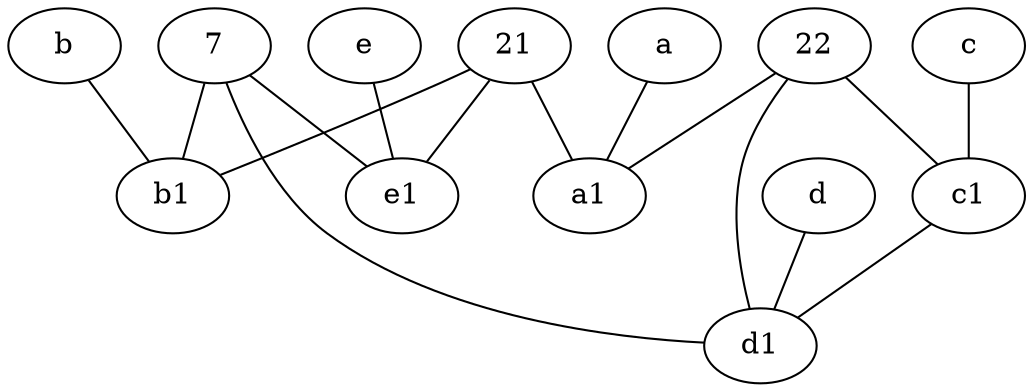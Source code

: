 graph {
	node [labelfontsize=50]
	b1 [labelfontsize=50 pos="9,4!"]
	d [labelfontsize=50 pos="2,5!"]
	c1 [labelfontsize=50 pos="4.5,3!"]
	22 [labelfontsize=50]
	a [labelfontsize=50 pos="8,2!"]
	e1 [labelfontsize=50 pos="7,7!"]
	d1 [labelfontsize=50 pos="3,5!"]
	b [labelfontsize=50 pos="10,4!"]
	7 [labelfontsize=50]
	21 [labelfontsize=50]
	e [labelfontsize=50 pos="7,9!"]
	a1 [labelfontsize=50 pos="8,3!"]
	c [labelfontsize=50 pos="4.5,2!"]
	21 -- b1
	b -- b1
	a -- a1
	c -- c1
	d -- d1
	7 -- d1
	21 -- e1
	c1 -- d1
	7 -- e1
	7 -- b1
	22 -- d1
	e -- e1
	21 -- a1
	22 -- a1
	22 -- c1
}
